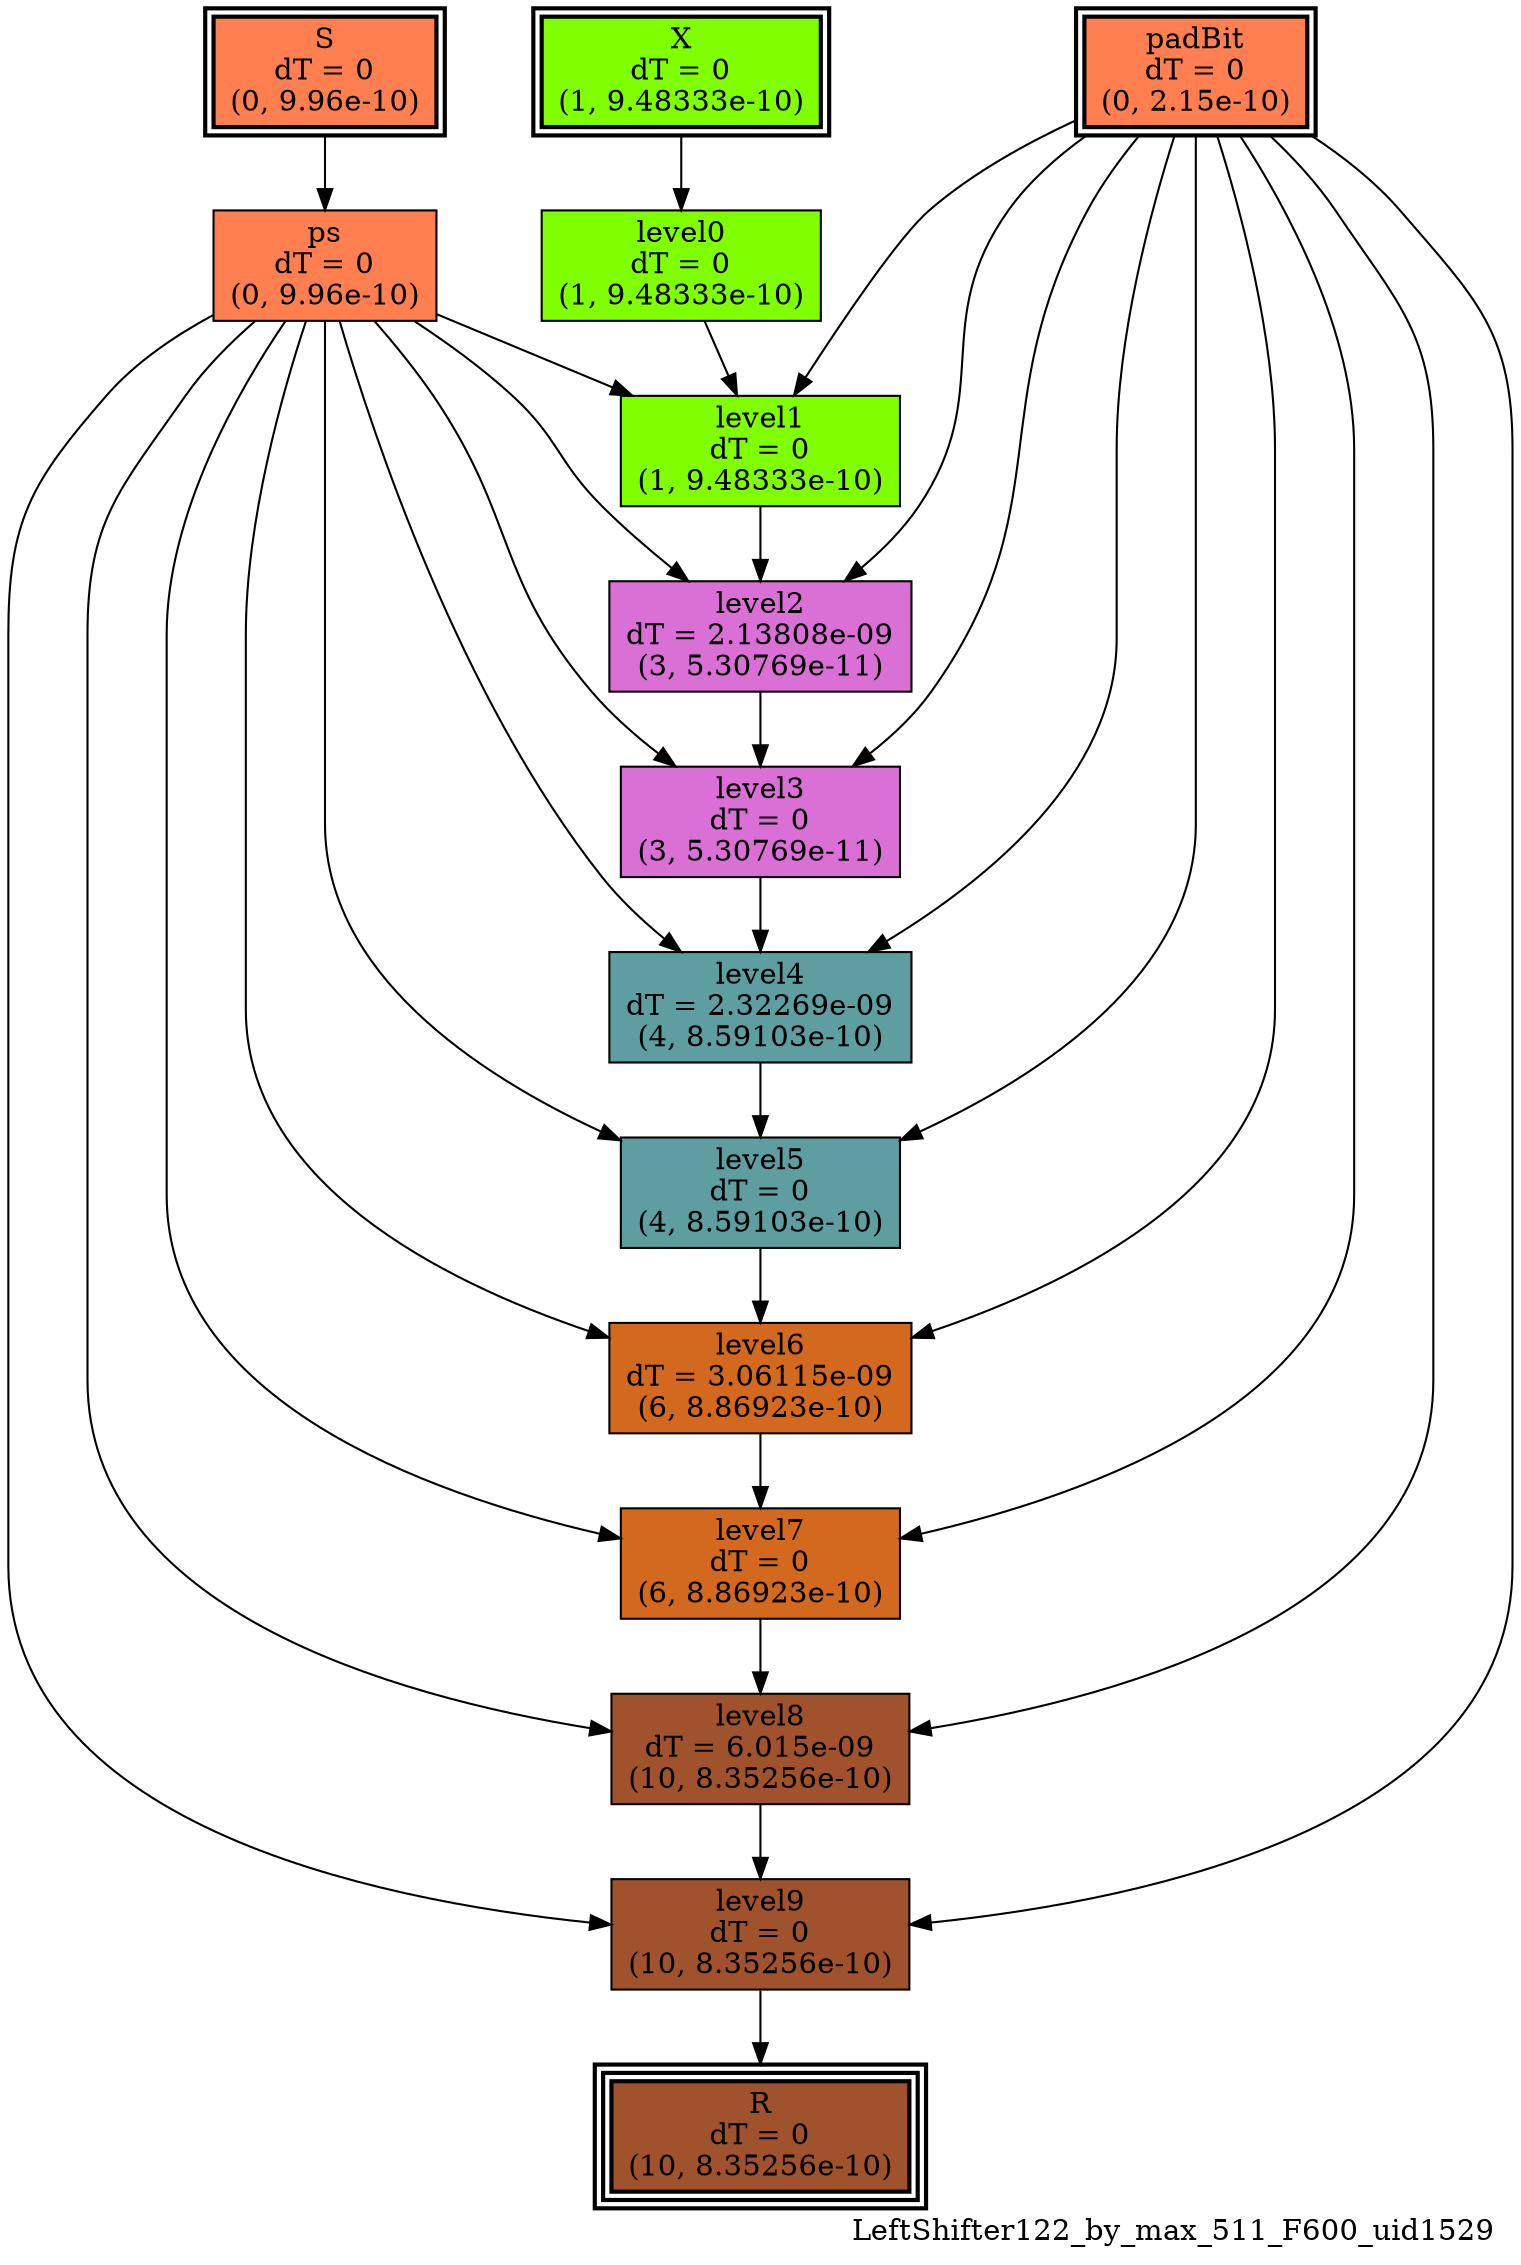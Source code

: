digraph LeftShifter122_by_max_511_F600_uid1529
{
	//graph drawing options
	label=LeftShifter122_by_max_511_F600_uid1529;
	labelloc=bottom;
	labeljust=right;
	ratio=auto;
	nodesep=0.25;
	ranksep=0.5;

	//input/output signals of operator LeftShifter122_by_max_511_F600_uid1529
	X__LeftShifter122_by_max_511_F600_uid1529 [ label="X\ndT = 0\n(1, 9.48333e-10)", shape=box, color=black, style="bold, filled", fillcolor=chartreuse, peripheries=2 ];
	S__LeftShifter122_by_max_511_F600_uid1529 [ label="S\ndT = 0\n(0, 9.96e-10)", shape=box, color=black, style="bold, filled", fillcolor=coral, peripheries=2 ];
	padBit__LeftShifter122_by_max_511_F600_uid1529 [ label="padBit\ndT = 0\n(0, 2.15e-10)", shape=box, color=black, style="bold, filled", fillcolor=coral, peripheries=2 ];
	R__LeftShifter122_by_max_511_F600_uid1529 [ label="R\ndT = 0\n(10, 8.35256e-10)", shape=box, color=black, style="bold, filled", fillcolor=sienna, peripheries=3 ];
	{rank=same X__LeftShifter122_by_max_511_F600_uid1529, S__LeftShifter122_by_max_511_F600_uid1529, padBit__LeftShifter122_by_max_511_F600_uid1529};
	{rank=same R__LeftShifter122_by_max_511_F600_uid1529};
	//internal signals of operator LeftShifter122_by_max_511_F600_uid1529
	ps__LeftShifter122_by_max_511_F600_uid1529 [ label="ps\ndT = 0\n(0, 9.96e-10)", shape=box, color=black, style=filled, fillcolor=coral, peripheries=1 ];
	level0__LeftShifter122_by_max_511_F600_uid1529 [ label="level0\ndT = 0\n(1, 9.48333e-10)", shape=box, color=black, style=filled, fillcolor=chartreuse, peripheries=1 ];
	level1__LeftShifter122_by_max_511_F600_uid1529 [ label="level1\ndT = 0\n(1, 9.48333e-10)", shape=box, color=black, style=filled, fillcolor=chartreuse, peripheries=1 ];
	level2__LeftShifter122_by_max_511_F600_uid1529 [ label="level2\ndT = 2.13808e-09\n(3, 5.30769e-11)", shape=box, color=black, style=filled, fillcolor=orchid, peripheries=1 ];
	level3__LeftShifter122_by_max_511_F600_uid1529 [ label="level3\ndT = 0\n(3, 5.30769e-11)", shape=box, color=black, style=filled, fillcolor=orchid, peripheries=1 ];
	level4__LeftShifter122_by_max_511_F600_uid1529 [ label="level4\ndT = 2.32269e-09\n(4, 8.59103e-10)", shape=box, color=black, style=filled, fillcolor=cadetblue, peripheries=1 ];
	level5__LeftShifter122_by_max_511_F600_uid1529 [ label="level5\ndT = 0\n(4, 8.59103e-10)", shape=box, color=black, style=filled, fillcolor=cadetblue, peripheries=1 ];
	level6__LeftShifter122_by_max_511_F600_uid1529 [ label="level6\ndT = 3.06115e-09\n(6, 8.86923e-10)", shape=box, color=black, style=filled, fillcolor=chocolate, peripheries=1 ];
	level7__LeftShifter122_by_max_511_F600_uid1529 [ label="level7\ndT = 0\n(6, 8.86923e-10)", shape=box, color=black, style=filled, fillcolor=chocolate, peripheries=1 ];
	level8__LeftShifter122_by_max_511_F600_uid1529 [ label="level8\ndT = 6.015e-09\n(10, 8.35256e-10)", shape=box, color=black, style=filled, fillcolor=sienna, peripheries=1 ];
	level9__LeftShifter122_by_max_511_F600_uid1529 [ label="level9\ndT = 0\n(10, 8.35256e-10)", shape=box, color=black, style=filled, fillcolor=sienna, peripheries=1 ];

	//subcomponents of operator LeftShifter122_by_max_511_F600_uid1529

	//input and internal signal connections of operator LeftShifter122_by_max_511_F600_uid1529
	X__LeftShifter122_by_max_511_F600_uid1529 -> level0__LeftShifter122_by_max_511_F600_uid1529 [ arrowhead=normal, arrowsize=1.0, arrowtail=normal, color=black, dir=forward  ];
	S__LeftShifter122_by_max_511_F600_uid1529 -> ps__LeftShifter122_by_max_511_F600_uid1529 [ arrowhead=normal, arrowsize=1.0, arrowtail=normal, color=black, dir=forward  ];
	padBit__LeftShifter122_by_max_511_F600_uid1529 -> level1__LeftShifter122_by_max_511_F600_uid1529 [ arrowhead=normal, arrowsize=1.0, arrowtail=normal, color=black, dir=forward  ];
	padBit__LeftShifter122_by_max_511_F600_uid1529 -> level2__LeftShifter122_by_max_511_F600_uid1529 [ arrowhead=normal, arrowsize=1.0, arrowtail=normal, color=black, dir=forward  ];
	padBit__LeftShifter122_by_max_511_F600_uid1529 -> level3__LeftShifter122_by_max_511_F600_uid1529 [ arrowhead=normal, arrowsize=1.0, arrowtail=normal, color=black, dir=forward  ];
	padBit__LeftShifter122_by_max_511_F600_uid1529 -> level4__LeftShifter122_by_max_511_F600_uid1529 [ arrowhead=normal, arrowsize=1.0, arrowtail=normal, color=black, dir=forward  ];
	padBit__LeftShifter122_by_max_511_F600_uid1529 -> level5__LeftShifter122_by_max_511_F600_uid1529 [ arrowhead=normal, arrowsize=1.0, arrowtail=normal, color=black, dir=forward  ];
	padBit__LeftShifter122_by_max_511_F600_uid1529 -> level6__LeftShifter122_by_max_511_F600_uid1529 [ arrowhead=normal, arrowsize=1.0, arrowtail=normal, color=black, dir=forward  ];
	padBit__LeftShifter122_by_max_511_F600_uid1529 -> level7__LeftShifter122_by_max_511_F600_uid1529 [ arrowhead=normal, arrowsize=1.0, arrowtail=normal, color=black, dir=forward  ];
	padBit__LeftShifter122_by_max_511_F600_uid1529 -> level8__LeftShifter122_by_max_511_F600_uid1529 [ arrowhead=normal, arrowsize=1.0, arrowtail=normal, color=black, dir=forward  ];
	padBit__LeftShifter122_by_max_511_F600_uid1529 -> level9__LeftShifter122_by_max_511_F600_uid1529 [ arrowhead=normal, arrowsize=1.0, arrowtail=normal, color=black, dir=forward  ];
	ps__LeftShifter122_by_max_511_F600_uid1529 -> level1__LeftShifter122_by_max_511_F600_uid1529 [ arrowhead=normal, arrowsize=1.0, arrowtail=normal, color=black, dir=forward  ];
	ps__LeftShifter122_by_max_511_F600_uid1529 -> level2__LeftShifter122_by_max_511_F600_uid1529 [ arrowhead=normal, arrowsize=1.0, arrowtail=normal, color=black, dir=forward  ];
	ps__LeftShifter122_by_max_511_F600_uid1529 -> level3__LeftShifter122_by_max_511_F600_uid1529 [ arrowhead=normal, arrowsize=1.0, arrowtail=normal, color=black, dir=forward  ];
	ps__LeftShifter122_by_max_511_F600_uid1529 -> level4__LeftShifter122_by_max_511_F600_uid1529 [ arrowhead=normal, arrowsize=1.0, arrowtail=normal, color=black, dir=forward  ];
	ps__LeftShifter122_by_max_511_F600_uid1529 -> level5__LeftShifter122_by_max_511_F600_uid1529 [ arrowhead=normal, arrowsize=1.0, arrowtail=normal, color=black, dir=forward  ];
	ps__LeftShifter122_by_max_511_F600_uid1529 -> level6__LeftShifter122_by_max_511_F600_uid1529 [ arrowhead=normal, arrowsize=1.0, arrowtail=normal, color=black, dir=forward  ];
	ps__LeftShifter122_by_max_511_F600_uid1529 -> level7__LeftShifter122_by_max_511_F600_uid1529 [ arrowhead=normal, arrowsize=1.0, arrowtail=normal, color=black, dir=forward  ];
	ps__LeftShifter122_by_max_511_F600_uid1529 -> level8__LeftShifter122_by_max_511_F600_uid1529 [ arrowhead=normal, arrowsize=1.0, arrowtail=normal, color=black, dir=forward  ];
	ps__LeftShifter122_by_max_511_F600_uid1529 -> level9__LeftShifter122_by_max_511_F600_uid1529 [ arrowhead=normal, arrowsize=1.0, arrowtail=normal, color=black, dir=forward  ];
	level0__LeftShifter122_by_max_511_F600_uid1529 -> level1__LeftShifter122_by_max_511_F600_uid1529 [ arrowhead=normal, arrowsize=1.0, arrowtail=normal, color=black, dir=forward  ];
	level1__LeftShifter122_by_max_511_F600_uid1529 -> level2__LeftShifter122_by_max_511_F600_uid1529 [ arrowhead=normal, arrowsize=1.0, arrowtail=normal, color=black, dir=forward  ];
	level2__LeftShifter122_by_max_511_F600_uid1529 -> level3__LeftShifter122_by_max_511_F600_uid1529 [ arrowhead=normal, arrowsize=1.0, arrowtail=normal, color=black, dir=forward  ];
	level3__LeftShifter122_by_max_511_F600_uid1529 -> level4__LeftShifter122_by_max_511_F600_uid1529 [ arrowhead=normal, arrowsize=1.0, arrowtail=normal, color=black, dir=forward  ];
	level4__LeftShifter122_by_max_511_F600_uid1529 -> level5__LeftShifter122_by_max_511_F600_uid1529 [ arrowhead=normal, arrowsize=1.0, arrowtail=normal, color=black, dir=forward  ];
	level5__LeftShifter122_by_max_511_F600_uid1529 -> level6__LeftShifter122_by_max_511_F600_uid1529 [ arrowhead=normal, arrowsize=1.0, arrowtail=normal, color=black, dir=forward  ];
	level6__LeftShifter122_by_max_511_F600_uid1529 -> level7__LeftShifter122_by_max_511_F600_uid1529 [ arrowhead=normal, arrowsize=1.0, arrowtail=normal, color=black, dir=forward  ];
	level7__LeftShifter122_by_max_511_F600_uid1529 -> level8__LeftShifter122_by_max_511_F600_uid1529 [ arrowhead=normal, arrowsize=1.0, arrowtail=normal, color=black, dir=forward  ];
	level8__LeftShifter122_by_max_511_F600_uid1529 -> level9__LeftShifter122_by_max_511_F600_uid1529 [ arrowhead=normal, arrowsize=1.0, arrowtail=normal, color=black, dir=forward  ];
	level9__LeftShifter122_by_max_511_F600_uid1529 -> R__LeftShifter122_by_max_511_F600_uid1529 [ arrowhead=normal, arrowsize=1.0, arrowtail=normal, color=black, dir=forward  ];
}

